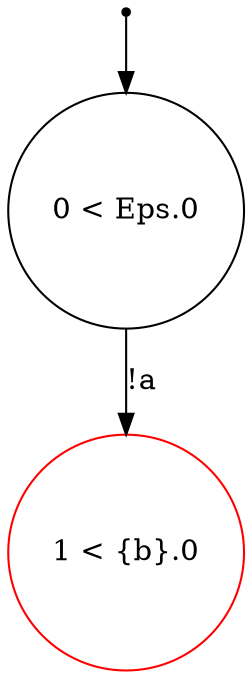 digraph {
 node [shape=point] ENTRY
 node [shape=circle]
1 [label="1 < {b}.0
" color="red"]
0 [label="0 < Eps.0
"]
ENTRY -> 0
0 -> 1 [label="!a"]

}